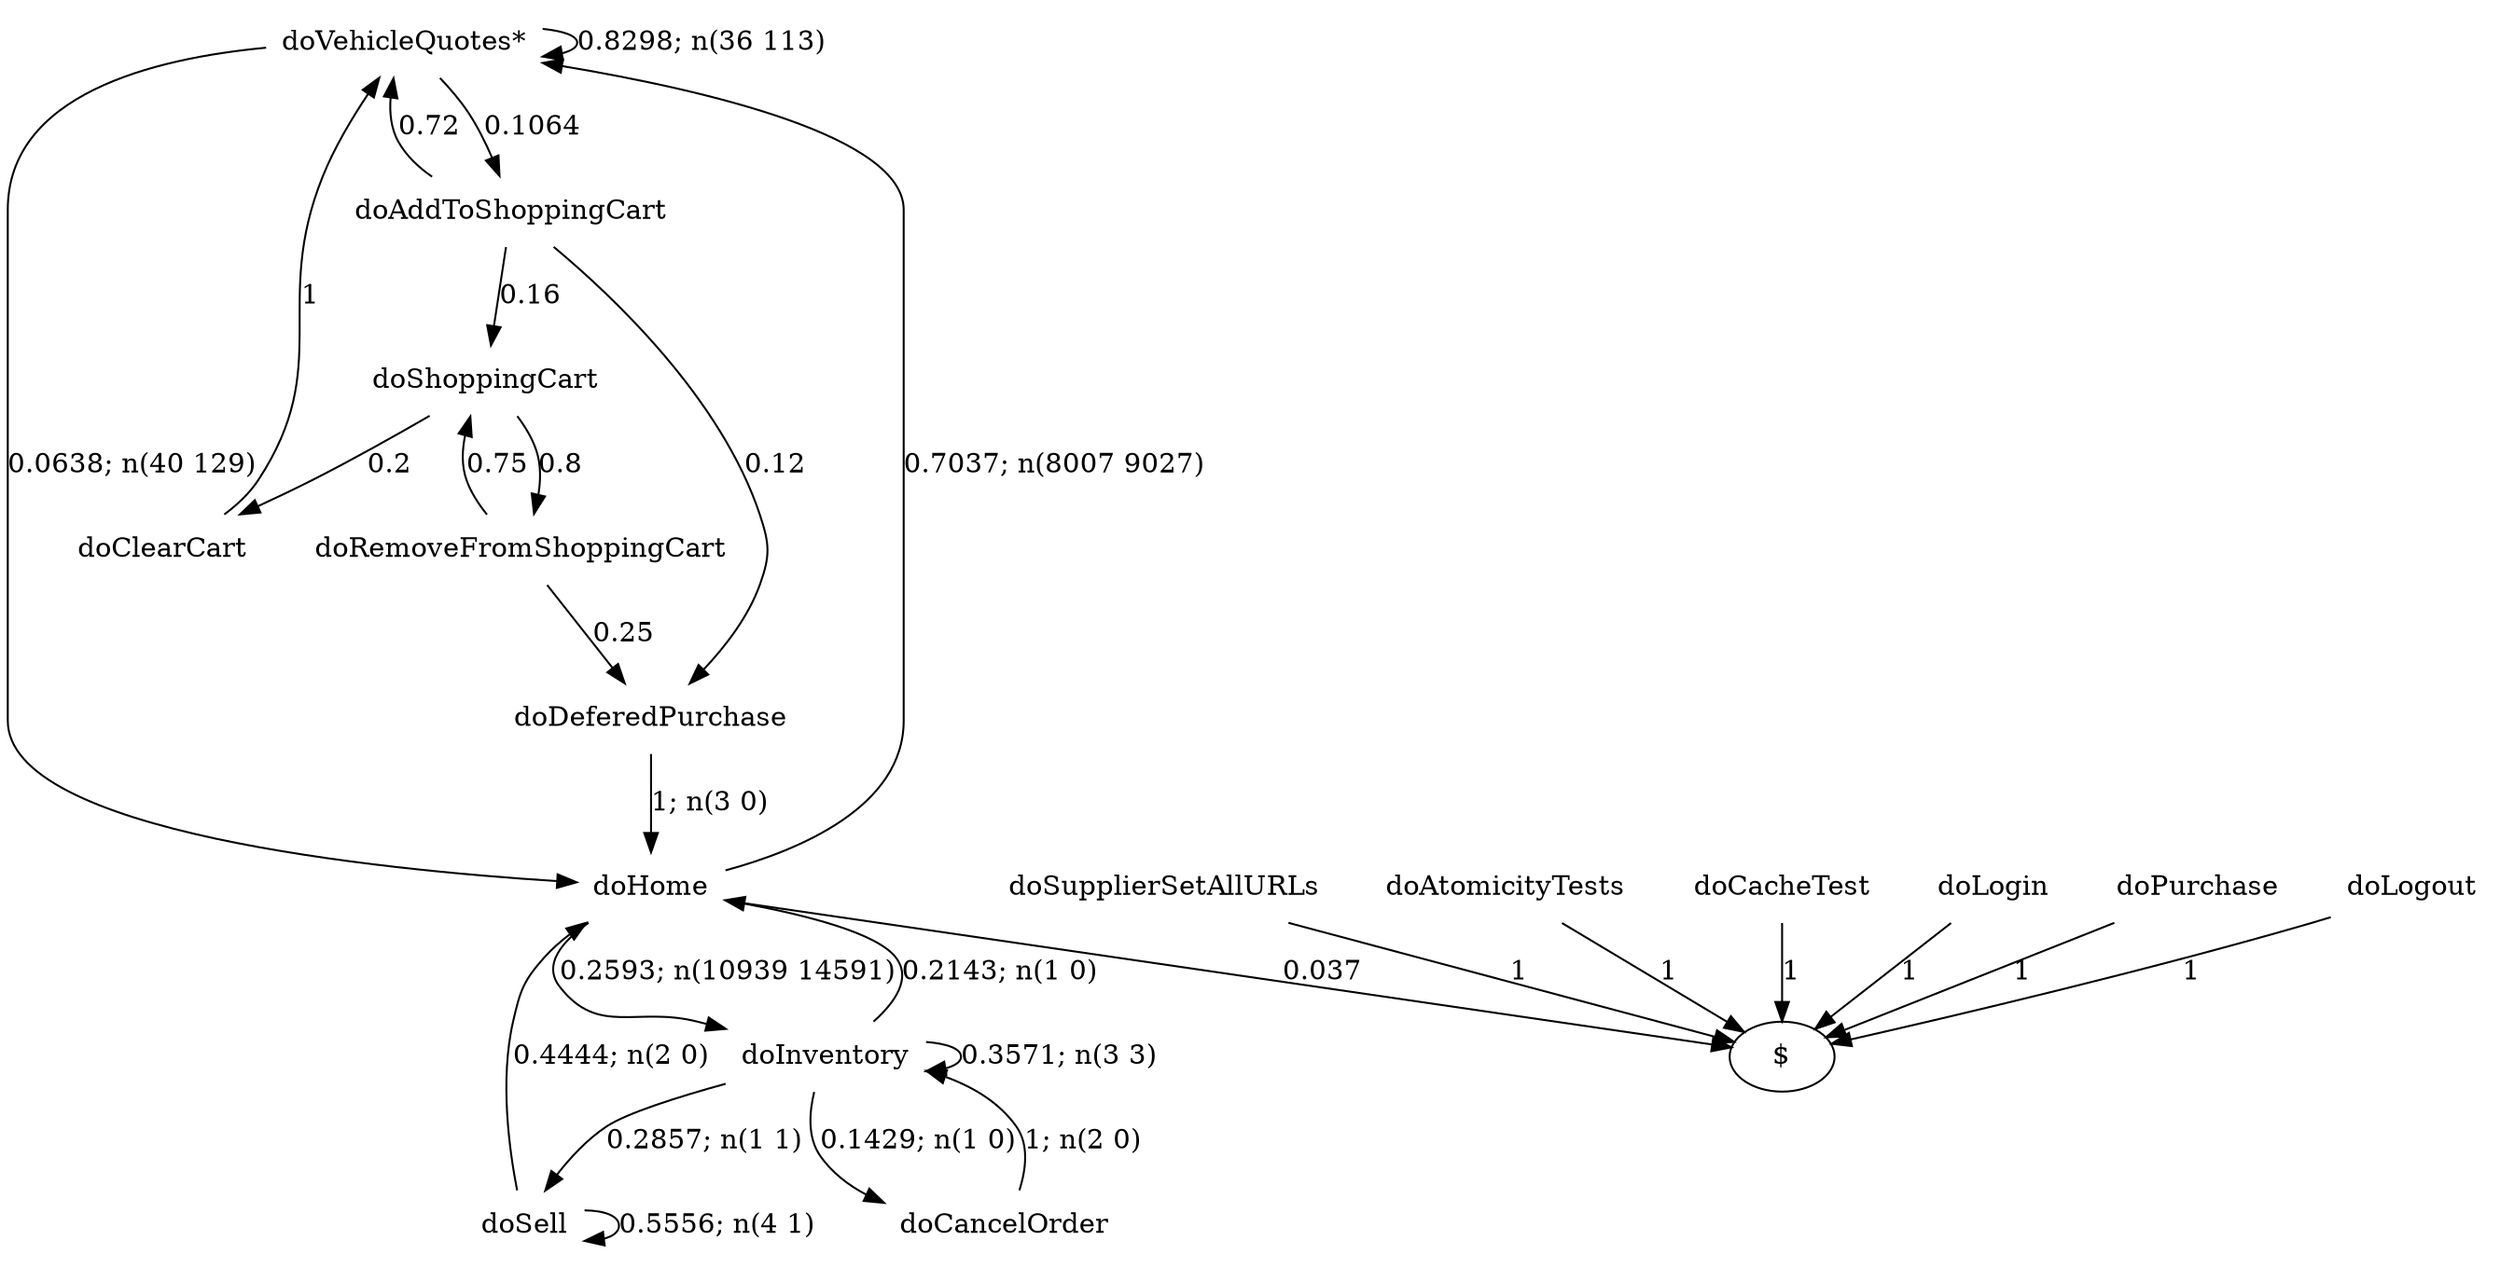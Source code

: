 digraph G {"doVehicleQuotes*" [label="doVehicleQuotes*",shape=none];"doSupplierSetAllURLs" [label="doSupplierSetAllURLs",shape=none];"doAtomicityTests" [label="doAtomicityTests",shape=none];"doCacheTest" [label="doCacheTest",shape=none];"doLogin" [label="doLogin",shape=none];"doAddToShoppingCart" [label="doAddToShoppingCart",shape=none];"doDeferedPurchase" [label="doDeferedPurchase",shape=none];"doHome" [label="doHome",shape=none];"doShoppingCart" [label="doShoppingCart",shape=none];"doClearCart" [label="doClearCart",shape=none];"doPurchase" [label="doPurchase",shape=none];"doInventory" [label="doInventory",shape=none];"doSell" [label="doSell",shape=none];"doLogout" [label="doLogout",shape=none];"doCancelOrder" [label="doCancelOrder",shape=none];"doRemoveFromShoppingCart" [label="doRemoveFromShoppingCart",shape=none];"doVehicleQuotes*"->"doVehicleQuotes*" [style=solid,label="0.8298; n(36 113)"];"doVehicleQuotes*"->"doAddToShoppingCart" [style=solid,label="0.1064"];"doVehicleQuotes*"->"doHome" [style=solid,label="0.0638; n(40 129)"];"doSupplierSetAllURLs"->"$" [style=solid,label="1"];"doAtomicityTests"->"$" [style=solid,label="1"];"doCacheTest"->"$" [style=solid,label="1"];"doLogin"->"$" [style=solid,label="1"];"doAddToShoppingCart"->"doVehicleQuotes*" [style=solid,label="0.72"];"doAddToShoppingCart"->"doDeferedPurchase" [style=solid,label="0.12"];"doAddToShoppingCart"->"doShoppingCart" [style=solid,label="0.16"];"doDeferedPurchase"->"doHome" [style=solid,label="1; n(3 0)"];"doHome"->"doVehicleQuotes*" [style=solid,label="0.7037; n(8007 9027)"];"doHome"->"doInventory" [style=solid,label="0.2593; n(10939 14591)"];"doHome"->"$" [style=solid,label="0.037"];"doShoppingCart"->"doClearCart" [style=solid,label="0.2"];"doShoppingCart"->"doRemoveFromShoppingCart" [style=solid,label="0.8"];"doClearCart"->"doVehicleQuotes*" [style=solid,label="1"];"doPurchase"->"$" [style=solid,label="1"];"doInventory"->"doHome" [style=solid,label="0.2143; n(1 0)"];"doInventory"->"doInventory" [style=solid,label="0.3571; n(3 3)"];"doInventory"->"doSell" [style=solid,label="0.2857; n(1 1)"];"doInventory"->"doCancelOrder" [style=solid,label="0.1429; n(1 0)"];"doSell"->"doHome" [style=solid,label="0.4444; n(2 0)"];"doSell"->"doSell" [style=solid,label="0.5556; n(4 1)"];"doLogout"->"$" [style=solid,label="1"];"doCancelOrder"->"doInventory" [style=solid,label="1; n(2 0)"];"doRemoveFromShoppingCart"->"doDeferedPurchase" [style=solid,label="0.25"];"doRemoveFromShoppingCart"->"doShoppingCart" [style=solid,label="0.75"];}